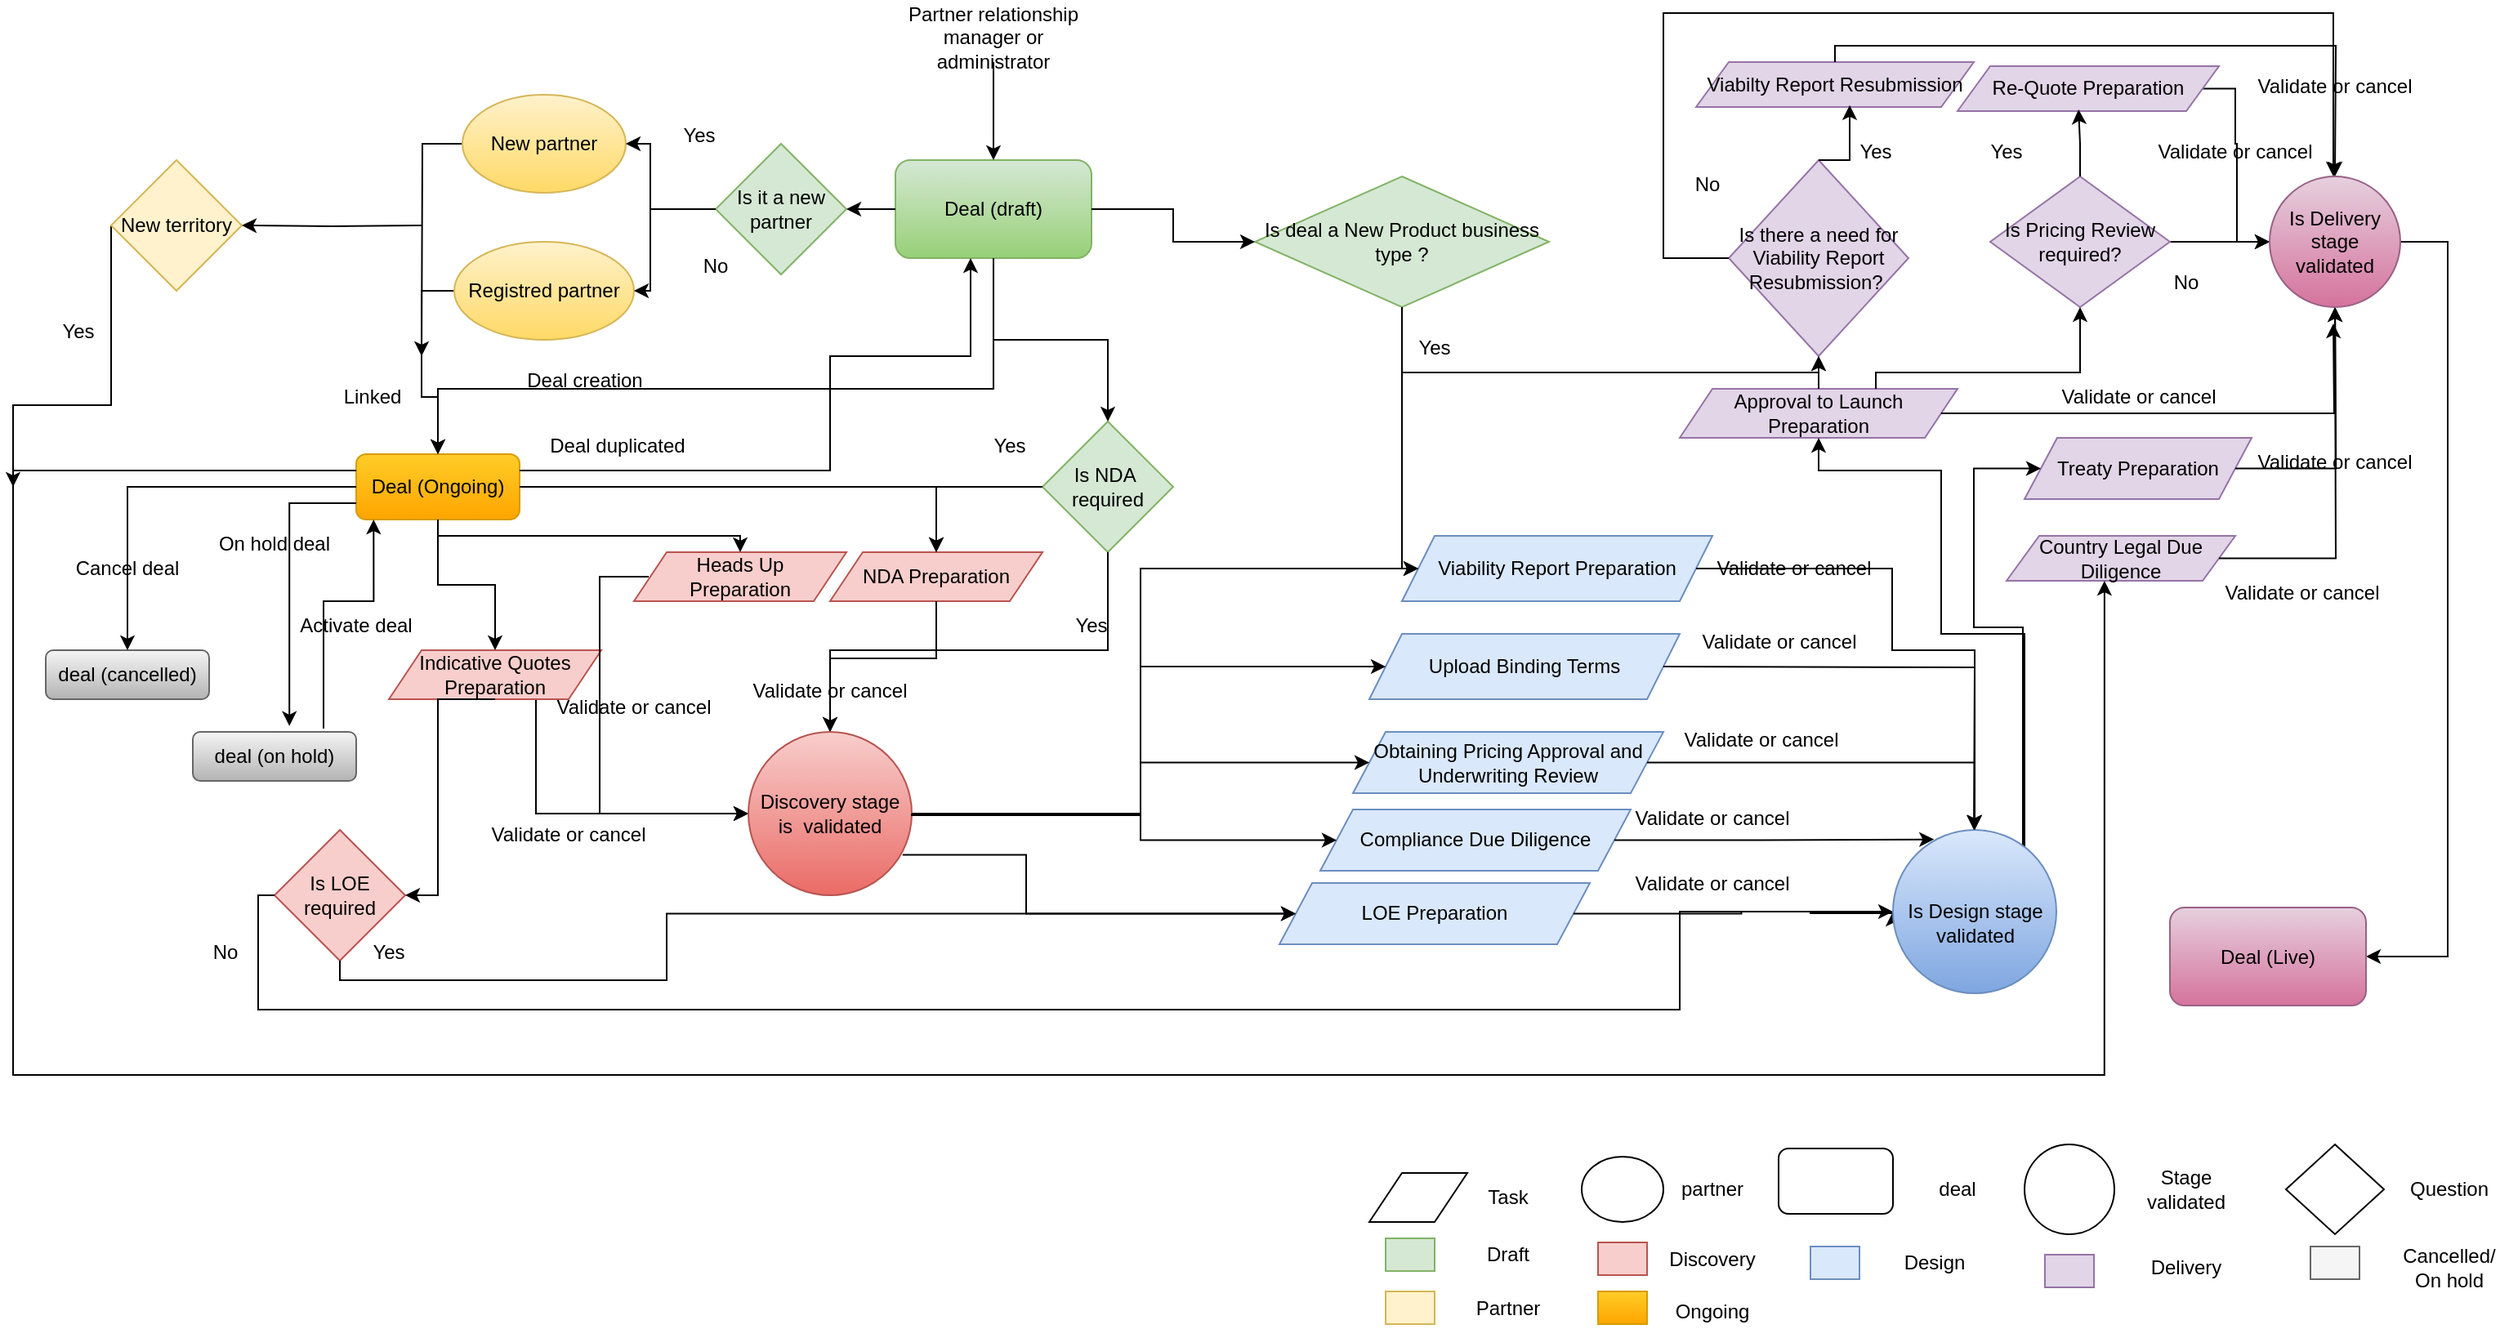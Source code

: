 <mxfile version="22.1.9" type="github">
  <diagram name="Page-1" id="URc2rrjrggszhrNOV58W">
    <mxGraphModel dx="2449" dy="933" grid="1" gridSize="10" guides="1" tooltips="1" connect="1" arrows="1" fold="1" page="1" pageScale="1" pageWidth="827" pageHeight="1169" math="0" shadow="0">
      <root>
        <mxCell id="0" />
        <mxCell id="1" parent="0" />
        <mxCell id="KG9fxZkrystS1GoVAI1u-1" value="Deal (draft)" style="rounded=1;whiteSpace=wrap;html=1;fillColor=#d5e8d4;gradientColor=#97d077;strokeColor=#82b366;" vertex="1" parent="1">
          <mxGeometry x="360" y="150" width="120" height="60" as="geometry" />
        </mxCell>
        <mxCell id="KG9fxZkrystS1GoVAI1u-2" value="Is NDA&amp;nbsp; required" style="rhombus;whiteSpace=wrap;html=1;fillColor=#d5e8d4;strokeColor=#82b366;" vertex="1" parent="1">
          <mxGeometry x="450" y="310" width="80" height="80" as="geometry" />
        </mxCell>
        <mxCell id="KG9fxZkrystS1GoVAI1u-3" value="Partner relationship manager or administrator" style="text;html=1;strokeColor=none;fillColor=none;align=center;verticalAlign=middle;whiteSpace=wrap;rounded=0;" vertex="1" parent="1">
          <mxGeometry x="355" y="60" width="130" height="30" as="geometry" />
        </mxCell>
        <mxCell id="KG9fxZkrystS1GoVAI1u-4" value="Deal (Ongoing)" style="rounded=1;whiteSpace=wrap;html=1;fillColor=#ffcd28;strokeColor=#d79b00;gradientColor=#ffa500;" vertex="1" parent="1">
          <mxGeometry x="30" y="330" width="100" height="40" as="geometry" />
        </mxCell>
        <mxCell id="KG9fxZkrystS1GoVAI1u-5" value="" style="endArrow=classic;html=1;rounded=0;edgeStyle=orthogonalEdgeStyle;exitX=0.5;exitY=1;exitDx=0;exitDy=0;entryX=0.5;entryY=0;entryDx=0;entryDy=0;" edge="1" parent="1" source="KG9fxZkrystS1GoVAI1u-1" target="KG9fxZkrystS1GoVAI1u-2">
          <mxGeometry width="50" height="50" relative="1" as="geometry">
            <mxPoint x="390" y="430" as="sourcePoint" />
            <mxPoint x="440" y="380" as="targetPoint" />
          </mxGeometry>
        </mxCell>
        <mxCell id="KG9fxZkrystS1GoVAI1u-6" value="" style="endArrow=classic;html=1;rounded=0;edgeStyle=orthogonalEdgeStyle;" edge="1" parent="1" target="KG9fxZkrystS1GoVAI1u-4">
          <mxGeometry width="50" height="50" relative="1" as="geometry">
            <mxPoint x="420" y="250" as="sourcePoint" />
            <mxPoint x="440" y="380" as="targetPoint" />
            <Array as="points">
              <mxPoint x="420" y="290" />
              <mxPoint x="80" y="290" />
            </Array>
          </mxGeometry>
        </mxCell>
        <mxCell id="KG9fxZkrystS1GoVAI1u-7" value="" style="endArrow=classic;html=1;rounded=0;edgeStyle=orthogonalEdgeStyle;exitX=0.5;exitY=1;exitDx=0;exitDy=0;entryX=0.5;entryY=0;entryDx=0;entryDy=0;" edge="1" parent="1" source="KG9fxZkrystS1GoVAI1u-3" target="KG9fxZkrystS1GoVAI1u-1">
          <mxGeometry width="50" height="50" relative="1" as="geometry">
            <mxPoint x="390" y="430" as="sourcePoint" />
            <mxPoint x="440" y="380" as="targetPoint" />
          </mxGeometry>
        </mxCell>
        <mxCell id="KG9fxZkrystS1GoVAI1u-9" value="Is LOE required" style="rhombus;whiteSpace=wrap;html=1;fillColor=#f8cecc;strokeColor=#b85450;" vertex="1" parent="1">
          <mxGeometry x="-20" y="560" width="80" height="80" as="geometry" />
        </mxCell>
        <mxCell id="KG9fxZkrystS1GoVAI1u-10" value="Is it a new partner" style="rhombus;whiteSpace=wrap;html=1;fillColor=#d5e8d4;strokeColor=#82b366;" vertex="1" parent="1">
          <mxGeometry x="250" y="140" width="80" height="80" as="geometry" />
        </mxCell>
        <mxCell id="KG9fxZkrystS1GoVAI1u-21" style="edgeStyle=orthogonalEdgeStyle;rounded=0;orthogonalLoop=1;jettySize=auto;html=1;exitX=0;exitY=0.5;exitDx=0;exitDy=0;" edge="1" parent="1" source="KG9fxZkrystS1GoVAI1u-12">
          <mxGeometry relative="1" as="geometry">
            <mxPoint x="70" y="270" as="targetPoint" />
          </mxGeometry>
        </mxCell>
        <mxCell id="KG9fxZkrystS1GoVAI1u-12" value="New partner" style="ellipse;whiteSpace=wrap;html=1;fillColor=#fff2cc;gradientColor=#ffd966;strokeColor=#d6b656;" vertex="1" parent="1">
          <mxGeometry x="95" y="110" width="100" height="60" as="geometry" />
        </mxCell>
        <mxCell id="KG9fxZkrystS1GoVAI1u-20" style="edgeStyle=orthogonalEdgeStyle;rounded=0;orthogonalLoop=1;jettySize=auto;html=1;exitX=0;exitY=0.5;exitDx=0;exitDy=0;entryX=0.5;entryY=0;entryDx=0;entryDy=0;" edge="1" parent="1" source="KG9fxZkrystS1GoVAI1u-13" target="KG9fxZkrystS1GoVAI1u-4">
          <mxGeometry relative="1" as="geometry">
            <mxPoint x="300" y="370" as="targetPoint" />
          </mxGeometry>
        </mxCell>
        <mxCell id="KG9fxZkrystS1GoVAI1u-13" value="Registred partner" style="ellipse;whiteSpace=wrap;html=1;fillColor=#fff2cc;gradientColor=#ffd966;strokeColor=#d6b656;" vertex="1" parent="1">
          <mxGeometry x="90" y="200" width="110" height="60" as="geometry" />
        </mxCell>
        <mxCell id="KG9fxZkrystS1GoVAI1u-15" value="" style="endArrow=classic;html=1;rounded=0;edgeStyle=orthogonalEdgeStyle;exitX=0;exitY=0.5;exitDx=0;exitDy=0;entryX=1;entryY=0.5;entryDx=0;entryDy=0;" edge="1" parent="1" source="KG9fxZkrystS1GoVAI1u-1" target="KG9fxZkrystS1GoVAI1u-10">
          <mxGeometry width="50" height="50" relative="1" as="geometry">
            <mxPoint x="390" y="310" as="sourcePoint" />
            <mxPoint x="440" y="260" as="targetPoint" />
          </mxGeometry>
        </mxCell>
        <mxCell id="KG9fxZkrystS1GoVAI1u-16" value="" style="endArrow=classic;html=1;rounded=0;edgeStyle=orthogonalEdgeStyle;exitX=0;exitY=0.5;exitDx=0;exitDy=0;entryX=1;entryY=0.5;entryDx=0;entryDy=0;" edge="1" parent="1" source="KG9fxZkrystS1GoVAI1u-10" target="KG9fxZkrystS1GoVAI1u-12">
          <mxGeometry width="50" height="50" relative="1" as="geometry">
            <mxPoint x="390" y="310" as="sourcePoint" />
            <mxPoint x="440" y="260" as="targetPoint" />
            <Array as="points">
              <mxPoint x="210" y="180" />
              <mxPoint x="210" y="140" />
            </Array>
          </mxGeometry>
        </mxCell>
        <mxCell id="KG9fxZkrystS1GoVAI1u-17" value="" style="endArrow=classic;html=1;rounded=0;edgeStyle=orthogonalEdgeStyle;entryX=1;entryY=0.5;entryDx=0;entryDy=0;" edge="1" parent="1" target="KG9fxZkrystS1GoVAI1u-13">
          <mxGeometry width="50" height="50" relative="1" as="geometry">
            <mxPoint x="210" y="180" as="sourcePoint" />
            <mxPoint x="440" y="260" as="targetPoint" />
            <Array as="points">
              <mxPoint x="210" y="230" />
            </Array>
          </mxGeometry>
        </mxCell>
        <mxCell id="KG9fxZkrystS1GoVAI1u-18" value="Yes" style="text;html=1;strokeColor=none;fillColor=none;align=center;verticalAlign=middle;whiteSpace=wrap;rounded=0;" vertex="1" parent="1">
          <mxGeometry x="210" y="120" width="60" height="30" as="geometry" />
        </mxCell>
        <mxCell id="KG9fxZkrystS1GoVAI1u-19" value="No" style="text;html=1;strokeColor=none;fillColor=none;align=center;verticalAlign=middle;whiteSpace=wrap;rounded=0;" vertex="1" parent="1">
          <mxGeometry x="220" y="200" width="60" height="30" as="geometry" />
        </mxCell>
        <mxCell id="KG9fxZkrystS1GoVAI1u-22" value="Linked" style="text;html=1;strokeColor=none;fillColor=none;align=center;verticalAlign=middle;whiteSpace=wrap;rounded=0;" vertex="1" parent="1">
          <mxGeometry x="10" y="280" width="60" height="30" as="geometry" />
        </mxCell>
        <mxCell id="KG9fxZkrystS1GoVAI1u-23" value="NDA Preparation" style="shape=parallelogram;perimeter=parallelogramPerimeter;whiteSpace=wrap;html=1;fixedSize=1;fillColor=#f8cecc;strokeColor=#b85450;" vertex="1" parent="1">
          <mxGeometry x="320" y="390" width="130" height="30" as="geometry" />
        </mxCell>
        <mxCell id="KG9fxZkrystS1GoVAI1u-24" value="" style="endArrow=classic;html=1;rounded=0;edgeStyle=orthogonalEdgeStyle;entryX=0.5;entryY=0;entryDx=0;entryDy=0;exitX=0;exitY=0.5;exitDx=0;exitDy=0;" edge="1" parent="1" source="KG9fxZkrystS1GoVAI1u-2" target="KG9fxZkrystS1GoVAI1u-23">
          <mxGeometry width="50" height="50" relative="1" as="geometry">
            <mxPoint x="390" y="310" as="sourcePoint" />
            <mxPoint x="440" y="260" as="targetPoint" />
          </mxGeometry>
        </mxCell>
        <mxCell id="KG9fxZkrystS1GoVAI1u-26" value="Yes" style="text;html=1;strokeColor=none;fillColor=none;align=center;verticalAlign=middle;whiteSpace=wrap;rounded=0;" vertex="1" parent="1">
          <mxGeometry x="400" y="310" width="60" height="30" as="geometry" />
        </mxCell>
        <mxCell id="KG9fxZkrystS1GoVAI1u-27" value="Deal creation" style="text;html=1;strokeColor=none;fillColor=none;align=center;verticalAlign=middle;whiteSpace=wrap;rounded=0;" vertex="1" parent="1">
          <mxGeometry x="120" y="270" width="100" height="30" as="geometry" />
        </mxCell>
        <mxCell id="KG9fxZkrystS1GoVAI1u-32" style="edgeStyle=orthogonalEdgeStyle;rounded=0;orthogonalLoop=1;jettySize=auto;html=1;exitX=0.5;exitY=1;exitDx=0;exitDy=0;entryX=0;entryY=0.5;entryDx=0;entryDy=0;" edge="1" parent="1" source="KG9fxZkrystS1GoVAI1u-28" target="KG9fxZkrystS1GoVAI1u-123">
          <mxGeometry relative="1" as="geometry">
            <mxPoint x="250.0" y="545" as="targetPoint" />
            <Array as="points">
              <mxPoint x="140" y="480" />
              <mxPoint x="140" y="550" />
            </Array>
          </mxGeometry>
        </mxCell>
        <mxCell id="KG9fxZkrystS1GoVAI1u-28" value="Indicative Quotes Preparation" style="shape=parallelogram;perimeter=parallelogramPerimeter;whiteSpace=wrap;html=1;fixedSize=1;fillColor=#f8cecc;strokeColor=#b85450;" vertex="1" parent="1">
          <mxGeometry x="50" y="450" width="130" height="30" as="geometry" />
        </mxCell>
        <mxCell id="KG9fxZkrystS1GoVAI1u-29" value="Heads Up &lt;br&gt;Preparation" style="shape=parallelogram;perimeter=parallelogramPerimeter;whiteSpace=wrap;html=1;fixedSize=1;fillColor=#f8cecc;strokeColor=#b85450;" vertex="1" parent="1">
          <mxGeometry x="200" y="390" width="130" height="30" as="geometry" />
        </mxCell>
        <mxCell id="KG9fxZkrystS1GoVAI1u-35" value="" style="endArrow=classic;html=1;rounded=0;edgeStyle=orthogonalEdgeStyle;exitX=0.5;exitY=1;exitDx=0;exitDy=0;entryX=0.5;entryY=0;entryDx=0;entryDy=0;" edge="1" parent="1" source="KG9fxZkrystS1GoVAI1u-4" target="KG9fxZkrystS1GoVAI1u-28">
          <mxGeometry width="50" height="50" relative="1" as="geometry">
            <mxPoint x="390" y="330" as="sourcePoint" />
            <mxPoint x="440" y="280" as="targetPoint" />
          </mxGeometry>
        </mxCell>
        <mxCell id="KG9fxZkrystS1GoVAI1u-36" value="" style="endArrow=classic;html=1;rounded=0;edgeStyle=orthogonalEdgeStyle;exitX=1;exitY=0.5;exitDx=0;exitDy=0;entryX=0.5;entryY=0;entryDx=0;entryDy=0;" edge="1" parent="1" source="KG9fxZkrystS1GoVAI1u-4" target="KG9fxZkrystS1GoVAI1u-23">
          <mxGeometry width="50" height="50" relative="1" as="geometry">
            <mxPoint x="350" y="330" as="sourcePoint" />
            <mxPoint x="440" y="280" as="targetPoint" />
          </mxGeometry>
        </mxCell>
        <mxCell id="KG9fxZkrystS1GoVAI1u-37" value="" style="endArrow=classic;html=1;rounded=0;edgeStyle=orthogonalEdgeStyle;exitX=0.5;exitY=1;exitDx=0;exitDy=0;entryX=0.5;entryY=0;entryDx=0;entryDy=0;" edge="1" parent="1" source="KG9fxZkrystS1GoVAI1u-4" target="KG9fxZkrystS1GoVAI1u-29">
          <mxGeometry width="50" height="50" relative="1" as="geometry">
            <mxPoint x="390" y="330" as="sourcePoint" />
            <mxPoint x="440" y="280" as="targetPoint" />
          </mxGeometry>
        </mxCell>
        <mxCell id="KG9fxZkrystS1GoVAI1u-38" value="" style="endArrow=classic;html=1;rounded=0;edgeStyle=orthogonalEdgeStyle;exitX=0.5;exitY=1;exitDx=0;exitDy=0;entryX=1;entryY=0.5;entryDx=0;entryDy=0;" edge="1" parent="1" source="KG9fxZkrystS1GoVAI1u-28" target="KG9fxZkrystS1GoVAI1u-9">
          <mxGeometry width="50" height="50" relative="1" as="geometry">
            <mxPoint x="390" y="450" as="sourcePoint" />
            <mxPoint x="440" y="400" as="targetPoint" />
            <Array as="points">
              <mxPoint x="80" y="480" />
              <mxPoint x="80" y="600" />
            </Array>
          </mxGeometry>
        </mxCell>
        <mxCell id="KG9fxZkrystS1GoVAI1u-39" value="" style="endArrow=classic;html=1;rounded=0;edgeStyle=orthogonalEdgeStyle;exitX=0;exitY=0.5;exitDx=0;exitDy=0;entryX=0;entryY=0.5;entryDx=0;entryDy=0;" edge="1" parent="1" target="KG9fxZkrystS1GoVAI1u-123">
          <mxGeometry width="50" height="50" relative="1" as="geometry">
            <mxPoint x="209" y="405" as="sourcePoint" />
            <mxPoint x="249" y="537.5" as="targetPoint" />
            <Array as="points">
              <mxPoint x="179" y="405" />
              <mxPoint x="179" y="550" />
            </Array>
          </mxGeometry>
        </mxCell>
        <mxCell id="KG9fxZkrystS1GoVAI1u-40" value="" style="endArrow=classic;html=1;rounded=0;edgeStyle=orthogonalEdgeStyle;exitX=0.5;exitY=1;exitDx=0;exitDy=0;entryX=0.5;entryY=0;entryDx=0;entryDy=0;" edge="1" parent="1" source="KG9fxZkrystS1GoVAI1u-23" target="KG9fxZkrystS1GoVAI1u-123">
          <mxGeometry width="50" height="50" relative="1" as="geometry">
            <mxPoint x="390" y="450" as="sourcePoint" />
            <mxPoint x="280" y="550" as="targetPoint" />
            <Array as="points">
              <mxPoint x="385" y="455" />
              <mxPoint x="320" y="455" />
            </Array>
          </mxGeometry>
        </mxCell>
        <mxCell id="KG9fxZkrystS1GoVAI1u-41" value="Validate or cancel" style="text;html=1;strokeColor=none;fillColor=none;align=center;verticalAlign=middle;whiteSpace=wrap;rounded=0;" vertex="1" parent="1">
          <mxGeometry x="270" y="460" width="100" height="30" as="geometry" />
        </mxCell>
        <mxCell id="KG9fxZkrystS1GoVAI1u-42" value="Validate or cancel" style="text;html=1;strokeColor=none;fillColor=none;align=center;verticalAlign=middle;whiteSpace=wrap;rounded=0;" vertex="1" parent="1">
          <mxGeometry x="150" y="470" width="100" height="30" as="geometry" />
        </mxCell>
        <mxCell id="KG9fxZkrystS1GoVAI1u-43" value="Validate or cancel" style="text;html=1;strokeColor=none;fillColor=none;align=center;verticalAlign=middle;whiteSpace=wrap;rounded=0;" vertex="1" parent="1">
          <mxGeometry x="110" y="547.5" width="100" height="30" as="geometry" />
        </mxCell>
        <mxCell id="KG9fxZkrystS1GoVAI1u-45" value="Obtaining Pricing Approval and Underwriting Review" style="shape=parallelogram;perimeter=parallelogramPerimeter;whiteSpace=wrap;html=1;fixedSize=1;fillColor=#dae8fc;strokeColor=#6c8ebf;" vertex="1" parent="1">
          <mxGeometry x="640" y="500" width="190" height="37.5" as="geometry" />
        </mxCell>
        <mxCell id="KG9fxZkrystS1GoVAI1u-46" value="Compliance Due Diligence" style="shape=parallelogram;perimeter=parallelogramPerimeter;whiteSpace=wrap;html=1;fixedSize=1;fillColor=#dae8fc;strokeColor=#6c8ebf;" vertex="1" parent="1">
          <mxGeometry x="620" y="547.5" width="190" height="37.5" as="geometry" />
        </mxCell>
        <mxCell id="KG9fxZkrystS1GoVAI1u-47" value="LOE Preparation" style="shape=parallelogram;perimeter=parallelogramPerimeter;whiteSpace=wrap;html=1;fixedSize=1;fillColor=#dae8fc;strokeColor=#6c8ebf;" vertex="1" parent="1">
          <mxGeometry x="595" y="592.5" width="190" height="37.5" as="geometry" />
        </mxCell>
        <mxCell id="KG9fxZkrystS1GoVAI1u-48" value="Viability Report Preparation" style="shape=parallelogram;perimeter=parallelogramPerimeter;whiteSpace=wrap;html=1;fixedSize=1;fillColor=#dae8fc;strokeColor=#6c8ebf;" vertex="1" parent="1">
          <mxGeometry x="670" y="380" width="190" height="40" as="geometry" />
        </mxCell>
        <mxCell id="KG9fxZkrystS1GoVAI1u-49" value="" style="endArrow=classic;html=1;rounded=0;edgeStyle=orthogonalEdgeStyle;exitX=0.5;exitY=1;exitDx=0;exitDy=0;entryX=0;entryY=0.5;entryDx=0;entryDy=0;" edge="1" parent="1" source="KG9fxZkrystS1GoVAI1u-9" target="KG9fxZkrystS1GoVAI1u-47">
          <mxGeometry width="50" height="50" relative="1" as="geometry">
            <mxPoint x="49.65" y="602.5" as="sourcePoint" />
            <mxPoint x="582.298" y="622.504" as="targetPoint" />
            <Array as="points">
              <mxPoint x="20" y="652" />
              <mxPoint x="220" y="652" />
              <mxPoint x="220" y="611" />
            </Array>
          </mxGeometry>
        </mxCell>
        <mxCell id="KG9fxZkrystS1GoVAI1u-52" value="" style="endArrow=classic;html=1;rounded=0;edgeStyle=orthogonalEdgeStyle;entryX=0;entryY=0.5;entryDx=0;entryDy=0;exitX=1;exitY=0.5;exitDx=0;exitDy=0;" edge="1" parent="1" source="KG9fxZkrystS1GoVAI1u-123" target="KG9fxZkrystS1GoVAI1u-48">
          <mxGeometry width="50" height="50" relative="1" as="geometry">
            <mxPoint x="390" y="540" as="sourcePoint" />
            <mxPoint x="570" y="421.25" as="targetPoint" />
            <Array as="points">
              <mxPoint x="510" y="550" />
              <mxPoint x="510" y="400" />
            </Array>
          </mxGeometry>
        </mxCell>
        <mxCell id="KG9fxZkrystS1GoVAI1u-53" value="Upload Binding Terms" style="shape=parallelogram;perimeter=parallelogramPerimeter;whiteSpace=wrap;html=1;fixedSize=1;fillColor=#dae8fc;strokeColor=#6c8ebf;" vertex="1" parent="1">
          <mxGeometry x="650" y="440" width="190" height="40" as="geometry" />
        </mxCell>
        <mxCell id="KG9fxZkrystS1GoVAI1u-57" value="Is deal a New Product business type ?" style="rhombus;whiteSpace=wrap;html=1;fillColor=#d5e8d4;strokeColor=#82b366;" vertex="1" parent="1">
          <mxGeometry x="580" y="160" width="180" height="80" as="geometry" />
        </mxCell>
        <mxCell id="KG9fxZkrystS1GoVAI1u-58" value="" style="endArrow=classic;html=1;rounded=0;edgeStyle=orthogonalEdgeStyle;exitX=1;exitY=0.5;exitDx=0;exitDy=0;entryX=0;entryY=0.5;entryDx=0;entryDy=0;" edge="1" parent="1" source="KG9fxZkrystS1GoVAI1u-1" target="KG9fxZkrystS1GoVAI1u-57">
          <mxGeometry width="50" height="50" relative="1" as="geometry">
            <mxPoint x="390" y="470" as="sourcePoint" />
            <mxPoint x="440" y="420" as="targetPoint" />
          </mxGeometry>
        </mxCell>
        <mxCell id="KG9fxZkrystS1GoVAI1u-59" value="" style="endArrow=classic;html=1;rounded=0;edgeStyle=orthogonalEdgeStyle;exitX=0.5;exitY=1;exitDx=0;exitDy=0;entryX=0;entryY=0.5;entryDx=0;entryDy=0;" edge="1" parent="1" source="KG9fxZkrystS1GoVAI1u-57" target="KG9fxZkrystS1GoVAI1u-48">
          <mxGeometry width="50" height="50" relative="1" as="geometry">
            <mxPoint x="650" y="230" as="sourcePoint" />
            <mxPoint x="730" y="315" as="targetPoint" />
            <Array as="points">
              <mxPoint x="670" y="400" />
            </Array>
          </mxGeometry>
        </mxCell>
        <mxCell id="KG9fxZkrystS1GoVAI1u-60" value="Yes" style="text;html=1;strokeColor=none;fillColor=none;align=center;verticalAlign=middle;whiteSpace=wrap;rounded=0;" vertex="1" parent="1">
          <mxGeometry x="650" y="250" width="80" height="30" as="geometry" />
        </mxCell>
        <mxCell id="KG9fxZkrystS1GoVAI1u-61" value="Viabilty Report Resubmission" style="shape=parallelogram;perimeter=parallelogramPerimeter;whiteSpace=wrap;html=1;fixedSize=1;fillColor=#e1d5e7;strokeColor=#9673a6;" vertex="1" parent="1">
          <mxGeometry x="850" y="90" width="170" height="27.5" as="geometry" />
        </mxCell>
        <mxCell id="KG9fxZkrystS1GoVAI1u-62" value="Approval to Launch Preparation" style="shape=parallelogram;perimeter=parallelogramPerimeter;whiteSpace=wrap;html=1;fixedSize=1;fillColor=#e1d5e7;strokeColor=#9673a6;" vertex="1" parent="1">
          <mxGeometry x="840" y="290" width="170" height="30" as="geometry" />
        </mxCell>
        <mxCell id="KG9fxZkrystS1GoVAI1u-63" value="Treaty Preparation" style="shape=parallelogram;perimeter=parallelogramPerimeter;whiteSpace=wrap;html=1;fixedSize=1;fillColor=#e1d5e7;strokeColor=#9673a6;" vertex="1" parent="1">
          <mxGeometry x="1051" y="320" width="139" height="37.5" as="geometry" />
        </mxCell>
        <mxCell id="KG9fxZkrystS1GoVAI1u-110" style="edgeStyle=orthogonalEdgeStyle;rounded=0;orthogonalLoop=1;jettySize=auto;html=1;entryX=0;entryY=0.5;entryDx=0;entryDy=0;" edge="1" parent="1" source="KG9fxZkrystS1GoVAI1u-64">
          <mxGeometry relative="1" as="geometry">
            <mxPoint x="1201" y="200" as="targetPoint" />
            <Array as="points">
              <mxPoint x="1180" y="106" />
              <mxPoint x="1180" y="140" />
              <mxPoint x="1181" y="200" />
            </Array>
          </mxGeometry>
        </mxCell>
        <mxCell id="KG9fxZkrystS1GoVAI1u-64" value="Re-Quote Preparation" style="shape=parallelogram;perimeter=parallelogramPerimeter;whiteSpace=wrap;html=1;fixedSize=1;fillColor=#e1d5e7;strokeColor=#9673a6;" vertex="1" parent="1">
          <mxGeometry x="1010" y="92.5" width="160" height="27.5" as="geometry" />
        </mxCell>
        <mxCell id="KG9fxZkrystS1GoVAI1u-65" value="Country Legal Due Diligence" style="shape=parallelogram;perimeter=parallelogramPerimeter;whiteSpace=wrap;html=1;fixedSize=1;fillColor=#e1d5e7;strokeColor=#9673a6;" vertex="1" parent="1">
          <mxGeometry x="1040" y="380" width="140" height="27.5" as="geometry" />
        </mxCell>
        <mxCell id="KG9fxZkrystS1GoVAI1u-68" value="" style="endArrow=classic;html=1;rounded=0;edgeStyle=orthogonalEdgeStyle;exitX=0.5;exitY=1;exitDx=0;exitDy=0;entryX=0.5;entryY=0;entryDx=0;entryDy=0;" edge="1" parent="1" source="KG9fxZkrystS1GoVAI1u-2" target="KG9fxZkrystS1GoVAI1u-123">
          <mxGeometry width="50" height="50" relative="1" as="geometry">
            <mxPoint x="390" y="390" as="sourcePoint" />
            <mxPoint x="390" y="460" as="targetPoint" />
            <Array as="points">
              <mxPoint x="490" y="450" />
              <mxPoint x="320" y="450" />
            </Array>
          </mxGeometry>
        </mxCell>
        <mxCell id="KG9fxZkrystS1GoVAI1u-70" value="No" style="text;html=1;strokeColor=none;fillColor=none;align=center;verticalAlign=middle;whiteSpace=wrap;rounded=0;" vertex="1" parent="1">
          <mxGeometry x="-80" y="620" width="60" height="30" as="geometry" />
        </mxCell>
        <mxCell id="KG9fxZkrystS1GoVAI1u-71" value="Yes" style="text;html=1;strokeColor=none;fillColor=none;align=center;verticalAlign=middle;whiteSpace=wrap;rounded=0;" vertex="1" parent="1">
          <mxGeometry x="20" y="620" width="60" height="30" as="geometry" />
        </mxCell>
        <mxCell id="KG9fxZkrystS1GoVAI1u-72" value="" style="endArrow=classic;html=1;rounded=0;edgeStyle=orthogonalEdgeStyle;exitX=1;exitY=0.5;exitDx=0;exitDy=0;" edge="1" parent="1" source="KG9fxZkrystS1GoVAI1u-63">
          <mxGeometry width="50" height="50" relative="1" as="geometry">
            <mxPoint x="1170" y="349.74" as="sourcePoint" />
            <mxPoint x="1241.059" y="239.941" as="targetPoint" />
          </mxGeometry>
        </mxCell>
        <mxCell id="KG9fxZkrystS1GoVAI1u-75" value="" style="endArrow=classic;html=1;rounded=0;edgeStyle=orthogonalEdgeStyle;exitX=1;exitY=0.5;exitDx=0;exitDy=0;entryX=0.5;entryY=1;entryDx=0;entryDy=0;" edge="1" parent="1" source="KG9fxZkrystS1GoVAI1u-65">
          <mxGeometry width="50" height="50" relative="1" as="geometry">
            <mxPoint x="1230" y="430" as="sourcePoint" />
            <mxPoint x="1241" y="240" as="targetPoint" />
          </mxGeometry>
        </mxCell>
        <mxCell id="KG9fxZkrystS1GoVAI1u-76" value="" style="endArrow=classic;html=1;rounded=0;edgeStyle=orthogonalEdgeStyle;exitX=1;exitY=0.5;exitDx=0;exitDy=0;entryX=0;entryY=0.5;entryDx=0;entryDy=0;" edge="1" parent="1" source="KG9fxZkrystS1GoVAI1u-47" target="KG9fxZkrystS1GoVAI1u-130">
          <mxGeometry width="50" height="50" relative="1" as="geometry">
            <mxPoint x="790" y="650" as="sourcePoint" />
            <mxPoint x="900.0" y="585" as="targetPoint" />
          </mxGeometry>
        </mxCell>
        <mxCell id="KG9fxZkrystS1GoVAI1u-78" value="" style="endArrow=classic;html=1;rounded=0;edgeStyle=orthogonalEdgeStyle;exitX=1;exitY=0.5;exitDx=0;exitDy=0;entryX=0.251;entryY=0.058;entryDx=0;entryDy=0;entryPerimeter=0;" edge="1" parent="1" source="KG9fxZkrystS1GoVAI1u-46" target="KG9fxZkrystS1GoVAI1u-130">
          <mxGeometry width="50" height="50" relative="1" as="geometry">
            <mxPoint x="820" y="680" as="sourcePoint" />
            <mxPoint x="970" y="566" as="targetPoint" />
            <Array as="points" />
          </mxGeometry>
        </mxCell>
        <mxCell id="KG9fxZkrystS1GoVAI1u-79" value="Validate or cancel" style="text;html=1;strokeColor=none;fillColor=none;align=center;verticalAlign=middle;whiteSpace=wrap;rounded=0;" vertex="1" parent="1">
          <mxGeometry x="851" y="430" width="100" height="30" as="geometry" />
        </mxCell>
        <mxCell id="KG9fxZkrystS1GoVAI1u-80" value="Validate or cancel" style="text;html=1;strokeColor=none;fillColor=none;align=center;verticalAlign=middle;whiteSpace=wrap;rounded=0;" vertex="1" parent="1">
          <mxGeometry x="860" y="385" width="100" height="30" as="geometry" />
        </mxCell>
        <mxCell id="KG9fxZkrystS1GoVAI1u-81" value="Validate or cancel" style="text;html=1;strokeColor=none;fillColor=none;align=center;verticalAlign=middle;whiteSpace=wrap;rounded=0;" vertex="1" parent="1">
          <mxGeometry x="840" y="490" width="100" height="30" as="geometry" />
        </mxCell>
        <mxCell id="KG9fxZkrystS1GoVAI1u-82" value="Validate or cancel" style="text;html=1;strokeColor=none;fillColor=none;align=center;verticalAlign=middle;whiteSpace=wrap;rounded=0;" vertex="1" parent="1">
          <mxGeometry x="810" y="537.5" width="100" height="30" as="geometry" />
        </mxCell>
        <mxCell id="KG9fxZkrystS1GoVAI1u-83" value="Validate or cancel" style="text;html=1;strokeColor=none;fillColor=none;align=center;verticalAlign=middle;whiteSpace=wrap;rounded=0;" vertex="1" parent="1">
          <mxGeometry x="810" y="577.5" width="100" height="30" as="geometry" />
        </mxCell>
        <mxCell id="KG9fxZkrystS1GoVAI1u-84" value="" style="endArrow=classic;html=1;rounded=0;edgeStyle=orthogonalEdgeStyle;exitX=0;exitY=0.5;exitDx=0;exitDy=0;entryX=0;entryY=0.5;entryDx=0;entryDy=0;" edge="1" parent="1" source="KG9fxZkrystS1GoVAI1u-9" target="KG9fxZkrystS1GoVAI1u-130">
          <mxGeometry width="50" height="50" relative="1" as="geometry">
            <mxPoint x="500" y="640" as="sourcePoint" />
            <mxPoint x="900.0" y="585" as="targetPoint" />
            <Array as="points">
              <mxPoint x="-30" y="600" />
              <mxPoint x="-30" y="670" />
              <mxPoint x="840" y="670" />
              <mxPoint x="840" y="610" />
              <mxPoint x="920" y="610" />
              <mxPoint x="920" y="611" />
            </Array>
          </mxGeometry>
        </mxCell>
        <mxCell id="KG9fxZkrystS1GoVAI1u-88" style="edgeStyle=orthogonalEdgeStyle;rounded=0;orthogonalLoop=1;jettySize=auto;html=1;exitX=0;exitY=0.5;exitDx=0;exitDy=0;" edge="1" parent="1" source="KG9fxZkrystS1GoVAI1u-85">
          <mxGeometry relative="1" as="geometry">
            <mxPoint x="-180" y="350" as="targetPoint" />
            <Array as="points">
              <mxPoint x="-120" y="300" />
              <mxPoint x="-180" y="300" />
              <mxPoint x="-180" y="350" />
            </Array>
          </mxGeometry>
        </mxCell>
        <mxCell id="KG9fxZkrystS1GoVAI1u-85" value="New territory" style="rhombus;whiteSpace=wrap;html=1;fillColor=#fff2cc;strokeColor=#d6b656;" vertex="1" parent="1">
          <mxGeometry x="-120" y="150" width="80" height="80" as="geometry" />
        </mxCell>
        <mxCell id="KG9fxZkrystS1GoVAI1u-86" value="" style="endArrow=classic;html=1;rounded=0;edgeStyle=orthogonalEdgeStyle;entryX=1;entryY=0.5;entryDx=0;entryDy=0;" edge="1" parent="1" target="KG9fxZkrystS1GoVAI1u-85">
          <mxGeometry width="50" height="50" relative="1" as="geometry">
            <mxPoint x="70" y="190" as="sourcePoint" />
            <mxPoint x="550" y="340" as="targetPoint" />
          </mxGeometry>
        </mxCell>
        <mxCell id="KG9fxZkrystS1GoVAI1u-87" value="" style="endArrow=classic;html=1;rounded=0;edgeStyle=orthogonalEdgeStyle;exitX=0;exitY=0.25;exitDx=0;exitDy=0;entryX=0.5;entryY=1;entryDx=0;entryDy=0;" edge="1" parent="1" source="KG9fxZkrystS1GoVAI1u-4">
          <mxGeometry width="50" height="50" relative="1" as="geometry">
            <mxPoint x="19.94" y="350" as="sourcePoint" />
            <mxPoint x="1099.94" y="407.5" as="targetPoint" />
            <Array as="points">
              <mxPoint x="-180" y="340" />
              <mxPoint x="-180" y="710" />
              <mxPoint x="1100" y="710" />
            </Array>
          </mxGeometry>
        </mxCell>
        <mxCell id="KG9fxZkrystS1GoVAI1u-90" value="" style="endArrow=classic;html=1;rounded=0;edgeStyle=orthogonalEdgeStyle;exitX=1;exitY=0.5;exitDx=0;exitDy=0;entryX=0;entryY=0.5;entryDx=0;entryDy=0;" edge="1" parent="1" target="KG9fxZkrystS1GoVAI1u-63">
          <mxGeometry width="50" height="50" relative="1" as="geometry">
            <mxPoint x="1040.0" y="585" as="sourcePoint" />
            <mxPoint x="590" y="370" as="targetPoint" />
            <Array as="points">
              <mxPoint x="1050" y="585" />
              <mxPoint x="1050" y="436" />
              <mxPoint x="1020" y="436" />
            </Array>
          </mxGeometry>
        </mxCell>
        <mxCell id="KG9fxZkrystS1GoVAI1u-91" value="" style="endArrow=classic;html=1;rounded=0;edgeStyle=orthogonalEdgeStyle;exitX=1;exitY=0.5;exitDx=0;exitDy=0;entryX=0.5;entryY=1;entryDx=0;entryDy=0;" edge="1" parent="1" target="KG9fxZkrystS1GoVAI1u-62">
          <mxGeometry width="50" height="50" relative="1" as="geometry">
            <mxPoint x="1041" y="585" as="sourcePoint" />
            <mxPoint x="1001" y="305" as="targetPoint" />
            <Array as="points">
              <mxPoint x="1051" y="585" />
              <mxPoint x="1051" y="440" />
              <mxPoint x="1000" y="440" />
              <mxPoint x="1000" y="340" />
              <mxPoint x="925" y="340" />
            </Array>
          </mxGeometry>
        </mxCell>
        <mxCell id="KG9fxZkrystS1GoVAI1u-108" value="" style="edgeStyle=orthogonalEdgeStyle;rounded=0;orthogonalLoop=1;jettySize=auto;html=1;entryX=0;entryY=0.5;entryDx=0;entryDy=0;entryPerimeter=0;" edge="1" parent="1" source="KG9fxZkrystS1GoVAI1u-92">
          <mxGeometry relative="1" as="geometry">
            <mxPoint x="1201" y="200" as="targetPoint" />
          </mxGeometry>
        </mxCell>
        <mxCell id="KG9fxZkrystS1GoVAI1u-92" value="Is Pricing Review required?" style="rhombus;whiteSpace=wrap;html=1;fillColor=#e1d5e7;strokeColor=#9673a6;" vertex="1" parent="1">
          <mxGeometry x="1030" y="160" width="110" height="80" as="geometry" />
        </mxCell>
        <mxCell id="KG9fxZkrystS1GoVAI1u-93" value="Is there a need for Viability Report Resubmission?&amp;nbsp;" style="rhombus;whiteSpace=wrap;html=1;fillColor=#e1d5e7;strokeColor=#9673a6;" vertex="1" parent="1">
          <mxGeometry x="870" y="150" width="110" height="120" as="geometry" />
        </mxCell>
        <mxCell id="KG9fxZkrystS1GoVAI1u-94" value="" style="endArrow=classic;html=1;rounded=0;edgeStyle=orthogonalEdgeStyle;entryX=0.5;entryY=1;entryDx=0;entryDy=0;" edge="1" parent="1" target="KG9fxZkrystS1GoVAI1u-93">
          <mxGeometry width="50" height="50" relative="1" as="geometry">
            <mxPoint x="670" y="240" as="sourcePoint" />
            <mxPoint x="580" y="400" as="targetPoint" />
            <Array as="points">
              <mxPoint x="670" y="280" />
              <mxPoint x="925" y="280" />
            </Array>
          </mxGeometry>
        </mxCell>
        <mxCell id="KG9fxZkrystS1GoVAI1u-95" value="" style="endArrow=classic;html=1;rounded=0;edgeStyle=orthogonalEdgeStyle;exitX=0.5;exitY=0;exitDx=0;exitDy=0;" edge="1" parent="1" source="KG9fxZkrystS1GoVAI1u-62" target="KG9fxZkrystS1GoVAI1u-93">
          <mxGeometry width="50" height="50" relative="1" as="geometry">
            <mxPoint x="850" y="305" as="sourcePoint" />
            <mxPoint x="580" y="400" as="targetPoint" />
          </mxGeometry>
        </mxCell>
        <mxCell id="KG9fxZkrystS1GoVAI1u-97" value="No" style="text;html=1;strokeColor=none;fillColor=none;align=center;verticalAlign=middle;whiteSpace=wrap;rounded=0;" vertex="1" parent="1">
          <mxGeometry x="1120" y="210" width="60" height="30" as="geometry" />
        </mxCell>
        <mxCell id="KG9fxZkrystS1GoVAI1u-99" value="" style="endArrow=classic;html=1;rounded=0;edgeStyle=orthogonalEdgeStyle;entryX=0.5;entryY=1;entryDx=0;entryDy=0;" edge="1" parent="1" target="KG9fxZkrystS1GoVAI1u-92">
          <mxGeometry width="50" height="50" relative="1" as="geometry">
            <mxPoint x="960" y="290" as="sourcePoint" />
            <mxPoint x="580" y="400" as="targetPoint" />
            <Array as="points">
              <mxPoint x="960" y="290" />
              <mxPoint x="960" y="280" />
              <mxPoint x="1085" y="280" />
            </Array>
          </mxGeometry>
        </mxCell>
        <mxCell id="KG9fxZkrystS1GoVAI1u-100" style="edgeStyle=orthogonalEdgeStyle;rounded=0;orthogonalLoop=1;jettySize=auto;html=1;exitX=0.5;exitY=0;exitDx=0;exitDy=0;entryX=0.553;entryY=0.96;entryDx=0;entryDy=0;entryPerimeter=0;" edge="1" parent="1" source="KG9fxZkrystS1GoVAI1u-93" target="KG9fxZkrystS1GoVAI1u-61">
          <mxGeometry relative="1" as="geometry" />
        </mxCell>
        <mxCell id="KG9fxZkrystS1GoVAI1u-101" style="edgeStyle=orthogonalEdgeStyle;rounded=0;orthogonalLoop=1;jettySize=auto;html=1;entryX=0.463;entryY=0.964;entryDx=0;entryDy=0;entryPerimeter=0;" edge="1" parent="1" source="KG9fxZkrystS1GoVAI1u-92" target="KG9fxZkrystS1GoVAI1u-64">
          <mxGeometry relative="1" as="geometry" />
        </mxCell>
        <mxCell id="KG9fxZkrystS1GoVAI1u-102" value="Yes" style="text;html=1;strokeColor=none;fillColor=none;align=center;verticalAlign=middle;whiteSpace=wrap;rounded=0;" vertex="1" parent="1">
          <mxGeometry x="920" y="130" width="80" height="30" as="geometry" />
        </mxCell>
        <mxCell id="KG9fxZkrystS1GoVAI1u-103" value="No" style="text;html=1;strokeColor=none;fillColor=none;align=center;verticalAlign=middle;whiteSpace=wrap;rounded=0;" vertex="1" parent="1">
          <mxGeometry x="827" y="150" width="60" height="30" as="geometry" />
        </mxCell>
        <mxCell id="KG9fxZkrystS1GoVAI1u-106" value="" style="endArrow=classic;html=1;rounded=0;edgeStyle=orthogonalEdgeStyle;exitX=0.5;exitY=0;exitDx=0;exitDy=0;entryX=0.5;entryY=0;entryDx=0;entryDy=0;" edge="1" parent="1" source="KG9fxZkrystS1GoVAI1u-61">
          <mxGeometry width="50" height="50" relative="1" as="geometry">
            <mxPoint x="540" y="430" as="sourcePoint" />
            <mxPoint x="1241" y="160" as="targetPoint" />
          </mxGeometry>
        </mxCell>
        <mxCell id="KG9fxZkrystS1GoVAI1u-111" value="Validate or cancel" style="text;html=1;strokeColor=none;fillColor=none;align=center;verticalAlign=middle;whiteSpace=wrap;rounded=0;" vertex="1" parent="1">
          <mxGeometry x="1130" y="130" width="100" height="30" as="geometry" />
        </mxCell>
        <mxCell id="KG9fxZkrystS1GoVAI1u-115" value="Yes" style="text;html=1;strokeColor=none;fillColor=none;align=center;verticalAlign=middle;whiteSpace=wrap;rounded=0;" vertex="1" parent="1">
          <mxGeometry x="1000" y="130" width="80" height="30" as="geometry" />
        </mxCell>
        <mxCell id="KG9fxZkrystS1GoVAI1u-116" value="" style="endArrow=classic;html=1;rounded=0;edgeStyle=orthogonalEdgeStyle;exitX=0;exitY=0.5;exitDx=0;exitDy=0;" edge="1" parent="1" source="KG9fxZkrystS1GoVAI1u-93">
          <mxGeometry width="50" height="50" relative="1" as="geometry">
            <mxPoint x="650.0" y="59.94" as="sourcePoint" />
            <mxPoint x="1240" y="160" as="targetPoint" />
            <Array as="points">
              <mxPoint x="830" y="210" />
              <mxPoint x="830" y="60" />
              <mxPoint x="1240" y="60" />
            </Array>
          </mxGeometry>
        </mxCell>
        <mxCell id="KG9fxZkrystS1GoVAI1u-114" value="Validate or cancel" style="text;html=1;strokeColor=none;fillColor=none;align=center;verticalAlign=middle;whiteSpace=wrap;rounded=0;" vertex="1" parent="1">
          <mxGeometry x="1191" y="90" width="100" height="30" as="geometry" />
        </mxCell>
        <mxCell id="KG9fxZkrystS1GoVAI1u-117" value="" style="endArrow=classic;html=1;rounded=0;edgeStyle=orthogonalEdgeStyle;exitX=1;exitY=0.5;exitDx=0;exitDy=0;" edge="1" parent="1" source="KG9fxZkrystS1GoVAI1u-62">
          <mxGeometry width="50" height="50" relative="1" as="geometry">
            <mxPoint x="540" y="430" as="sourcePoint" />
            <mxPoint x="1240" y="250" as="targetPoint" />
          </mxGeometry>
        </mxCell>
        <mxCell id="KG9fxZkrystS1GoVAI1u-118" value="Validate or cancel" style="text;html=1;strokeColor=none;fillColor=none;align=center;verticalAlign=middle;whiteSpace=wrap;rounded=0;" vertex="1" parent="1">
          <mxGeometry x="1070.5" y="280" width="100" height="30" as="geometry" />
        </mxCell>
        <mxCell id="KG9fxZkrystS1GoVAI1u-119" value="Validate or cancel" style="text;html=1;strokeColor=none;fillColor=none;align=center;verticalAlign=middle;whiteSpace=wrap;rounded=0;" vertex="1" parent="1">
          <mxGeometry x="1191" y="320" width="100" height="30" as="geometry" />
        </mxCell>
        <mxCell id="KG9fxZkrystS1GoVAI1u-120" value="Validate or cancel" style="text;html=1;strokeColor=none;fillColor=none;align=center;verticalAlign=middle;whiteSpace=wrap;rounded=0;" vertex="1" parent="1">
          <mxGeometry x="1170.5" y="400" width="100" height="30" as="geometry" />
        </mxCell>
        <mxCell id="KG9fxZkrystS1GoVAI1u-121" value="Yes" style="text;html=1;strokeColor=none;fillColor=none;align=center;verticalAlign=middle;whiteSpace=wrap;rounded=0;" vertex="1" parent="1">
          <mxGeometry x="450" y="420" width="60" height="30" as="geometry" />
        </mxCell>
        <mxCell id="KG9fxZkrystS1GoVAI1u-122" value="Yes" style="text;html=1;strokeColor=none;fillColor=none;align=center;verticalAlign=middle;whiteSpace=wrap;rounded=0;" vertex="1" parent="1">
          <mxGeometry x="-170" y="240" width="60" height="30" as="geometry" />
        </mxCell>
        <mxCell id="KG9fxZkrystS1GoVAI1u-123" value="Discovery stage is&amp;nbsp; validated" style="ellipse;whiteSpace=wrap;html=1;aspect=fixed;fillColor=#f8cecc;gradientColor=#ea6b66;strokeColor=#b85450;" vertex="1" parent="1">
          <mxGeometry x="270" y="500" width="100" height="100" as="geometry" />
        </mxCell>
        <mxCell id="KG9fxZkrystS1GoVAI1u-126" value="" style="endArrow=classic;html=1;rounded=0;edgeStyle=orthogonalEdgeStyle;exitX=1;exitY=0.5;exitDx=0;exitDy=0;entryX=0;entryY=0.5;entryDx=0;entryDy=0;" edge="1" parent="1" source="KG9fxZkrystS1GoVAI1u-123" target="KG9fxZkrystS1GoVAI1u-53">
          <mxGeometry width="50" height="50" relative="1" as="geometry">
            <mxPoint x="540" y="430" as="sourcePoint" />
            <mxPoint x="590" y="380" as="targetPoint" />
            <Array as="points">
              <mxPoint x="510" y="550" />
              <mxPoint x="510" y="460" />
            </Array>
          </mxGeometry>
        </mxCell>
        <mxCell id="KG9fxZkrystS1GoVAI1u-127" value="" style="endArrow=classic;html=1;rounded=0;edgeStyle=orthogonalEdgeStyle;entryX=0;entryY=0.5;entryDx=0;entryDy=0;" edge="1" parent="1" target="KG9fxZkrystS1GoVAI1u-45">
          <mxGeometry width="50" height="50" relative="1" as="geometry">
            <mxPoint x="370" y="550" as="sourcePoint" />
            <mxPoint x="590" y="380" as="targetPoint" />
            <Array as="points">
              <mxPoint x="510" y="551" />
              <mxPoint x="510" y="519" />
            </Array>
          </mxGeometry>
        </mxCell>
        <mxCell id="KG9fxZkrystS1GoVAI1u-128" value="" style="endArrow=classic;html=1;rounded=0;edgeStyle=orthogonalEdgeStyle;entryX=0;entryY=0.5;entryDx=0;entryDy=0;" edge="1" parent="1" target="KG9fxZkrystS1GoVAI1u-46">
          <mxGeometry width="50" height="50" relative="1" as="geometry">
            <mxPoint x="370" y="550" as="sourcePoint" />
            <mxPoint x="590" y="380" as="targetPoint" />
            <Array as="points">
              <mxPoint x="510" y="551" />
              <mxPoint x="510" y="566" />
            </Array>
          </mxGeometry>
        </mxCell>
        <mxCell id="KG9fxZkrystS1GoVAI1u-129" value="" style="endArrow=classic;html=1;rounded=0;edgeStyle=orthogonalEdgeStyle;exitX=0.944;exitY=0.752;exitDx=0;exitDy=0;entryX=0;entryY=0.5;entryDx=0;entryDy=0;exitPerimeter=0;" edge="1" parent="1" source="KG9fxZkrystS1GoVAI1u-123" target="KG9fxZkrystS1GoVAI1u-47">
          <mxGeometry width="50" height="50" relative="1" as="geometry">
            <mxPoint x="540" y="430" as="sourcePoint" />
            <mxPoint x="590" y="380" as="targetPoint" />
            <Array as="points">
              <mxPoint x="440" y="575" />
              <mxPoint x="440" y="611" />
            </Array>
          </mxGeometry>
        </mxCell>
        <mxCell id="KG9fxZkrystS1GoVAI1u-130" value="&lt;br&gt;Is Design stage validated" style="ellipse;whiteSpace=wrap;html=1;aspect=fixed;fillColor=#dae8fc;gradientColor=#7ea6e0;strokeColor=#6c8ebf;" vertex="1" parent="1">
          <mxGeometry x="970.5" y="560" width="100" height="100" as="geometry" />
        </mxCell>
        <mxCell id="KG9fxZkrystS1GoVAI1u-137" style="edgeStyle=orthogonalEdgeStyle;rounded=0;orthogonalLoop=1;jettySize=auto;html=1;entryX=1;entryY=0.5;entryDx=0;entryDy=0;" edge="1" parent="1" source="KG9fxZkrystS1GoVAI1u-131" target="KG9fxZkrystS1GoVAI1u-136">
          <mxGeometry relative="1" as="geometry">
            <Array as="points">
              <mxPoint x="1310" y="200" />
              <mxPoint x="1310" y="637" />
            </Array>
          </mxGeometry>
        </mxCell>
        <mxCell id="KG9fxZkrystS1GoVAI1u-131" value="Is Delivery stage validated" style="ellipse;whiteSpace=wrap;html=1;aspect=fixed;fillColor=#e6d0de;gradientColor=#d5739d;strokeColor=#996185;" vertex="1" parent="1">
          <mxGeometry x="1201" y="160" width="80" height="80" as="geometry" />
        </mxCell>
        <mxCell id="KG9fxZkrystS1GoVAI1u-132" value="" style="endArrow=classic;html=1;rounded=0;edgeStyle=orthogonalEdgeStyle;exitX=1;exitY=0.5;exitDx=0;exitDy=0;entryX=0.5;entryY=0;entryDx=0;entryDy=0;" edge="1" parent="1" source="KG9fxZkrystS1GoVAI1u-45" target="KG9fxZkrystS1GoVAI1u-130">
          <mxGeometry width="50" height="50" relative="1" as="geometry">
            <mxPoint x="540" y="430" as="sourcePoint" />
            <mxPoint x="590" y="380" as="targetPoint" />
          </mxGeometry>
        </mxCell>
        <mxCell id="KG9fxZkrystS1GoVAI1u-133" value="" style="endArrow=classic;html=1;rounded=0;edgeStyle=orthogonalEdgeStyle;" edge="1" parent="1">
          <mxGeometry width="50" height="50" relative="1" as="geometry">
            <mxPoint x="830" y="460" as="sourcePoint" />
            <mxPoint x="1020" y="560" as="targetPoint" />
          </mxGeometry>
        </mxCell>
        <mxCell id="KG9fxZkrystS1GoVAI1u-134" value="" style="endArrow=classic;html=1;rounded=0;edgeStyle=orthogonalEdgeStyle;exitX=1;exitY=0.5;exitDx=0;exitDy=0;entryX=0.5;entryY=0;entryDx=0;entryDy=0;" edge="1" parent="1" source="KG9fxZkrystS1GoVAI1u-48" target="KG9fxZkrystS1GoVAI1u-130">
          <mxGeometry width="50" height="50" relative="1" as="geometry">
            <mxPoint x="540" y="430" as="sourcePoint" />
            <mxPoint x="590" y="380" as="targetPoint" />
            <Array as="points">
              <mxPoint x="970" y="400" />
              <mxPoint x="970" y="450" />
              <mxPoint x="1020" y="450" />
            </Array>
          </mxGeometry>
        </mxCell>
        <mxCell id="KG9fxZkrystS1GoVAI1u-136" value="Deal (Live)" style="rounded=1;whiteSpace=wrap;html=1;fillColor=#e6d0de;gradientColor=#d5739d;strokeColor=#996185;" vertex="1" parent="1">
          <mxGeometry x="1140" y="607.5" width="120" height="60" as="geometry" />
        </mxCell>
        <mxCell id="KG9fxZkrystS1GoVAI1u-138" value="" style="endArrow=classic;html=1;rounded=0;edgeStyle=orthogonalEdgeStyle;exitX=1;exitY=0.25;exitDx=0;exitDy=0;" edge="1" parent="1" source="KG9fxZkrystS1GoVAI1u-4" target="KG9fxZkrystS1GoVAI1u-1">
          <mxGeometry width="50" height="50" relative="1" as="geometry">
            <mxPoint x="210.06" y="340" as="sourcePoint" />
            <mxPoint x="405" y="214" as="targetPoint" />
            <Array as="points">
              <mxPoint x="320" y="340" />
              <mxPoint x="320" y="270" />
              <mxPoint x="406" y="270" />
            </Array>
          </mxGeometry>
        </mxCell>
        <mxCell id="KG9fxZkrystS1GoVAI1u-139" value="Deal duplicated" style="text;html=1;strokeColor=none;fillColor=none;align=center;verticalAlign=middle;whiteSpace=wrap;rounded=0;" vertex="1" parent="1">
          <mxGeometry x="140" y="310" width="100" height="30" as="geometry" />
        </mxCell>
        <mxCell id="KG9fxZkrystS1GoVAI1u-140" value="deal (on hold)" style="rounded=1;whiteSpace=wrap;html=1;fillColor=#f5f5f5;gradientColor=#b3b3b3;strokeColor=#666666;" vertex="1" parent="1">
          <mxGeometry x="-70" y="500" width="100" height="30" as="geometry" />
        </mxCell>
        <mxCell id="KG9fxZkrystS1GoVAI1u-141" value="" style="endArrow=classic;html=1;rounded=0;edgeStyle=orthogonalEdgeStyle;exitX=0;exitY=0.75;exitDx=0;exitDy=0;entryX=0.591;entryY=-0.12;entryDx=0;entryDy=0;entryPerimeter=0;" edge="1" parent="1" source="KG9fxZkrystS1GoVAI1u-4" target="KG9fxZkrystS1GoVAI1u-140">
          <mxGeometry width="50" height="50" relative="1" as="geometry">
            <mxPoint x="470" y="430" as="sourcePoint" />
            <mxPoint x="520" y="380" as="targetPoint" />
            <Array as="points">
              <mxPoint x="-11" y="360" />
            </Array>
          </mxGeometry>
        </mxCell>
        <mxCell id="KG9fxZkrystS1GoVAI1u-142" value="On hold deal" style="text;html=1;strokeColor=none;fillColor=none;align=center;verticalAlign=middle;whiteSpace=wrap;rounded=0;" vertex="1" parent="1">
          <mxGeometry x="-70" y="370" width="100" height="30" as="geometry" />
        </mxCell>
        <mxCell id="KG9fxZkrystS1GoVAI1u-144" value="" style="endArrow=classic;html=1;rounded=0;edgeStyle=orthogonalEdgeStyle;entryX=0.163;entryY=1.043;entryDx=0;entryDy=0;entryPerimeter=0;" edge="1" parent="1">
          <mxGeometry width="50" height="50" relative="1" as="geometry">
            <mxPoint x="10" y="498" as="sourcePoint" />
            <mxPoint x="40.65" y="370" as="targetPoint" />
            <Array as="points">
              <mxPoint x="10" y="498" />
              <mxPoint x="10" y="420" />
              <mxPoint x="41" y="420" />
            </Array>
          </mxGeometry>
        </mxCell>
        <mxCell id="KG9fxZkrystS1GoVAI1u-145" value="Cancel deal" style="text;html=1;strokeColor=none;fillColor=none;align=center;verticalAlign=middle;whiteSpace=wrap;rounded=0;" vertex="1" parent="1">
          <mxGeometry x="-160" y="385" width="100" height="30" as="geometry" />
        </mxCell>
        <mxCell id="KG9fxZkrystS1GoVAI1u-146" value="deal (cancelled)" style="rounded=1;whiteSpace=wrap;html=1;fillColor=#f5f5f5;gradientColor=#b3b3b3;strokeColor=#666666;" vertex="1" parent="1">
          <mxGeometry x="-160" y="450" width="100" height="30" as="geometry" />
        </mxCell>
        <mxCell id="KG9fxZkrystS1GoVAI1u-147" value="" style="endArrow=classic;html=1;rounded=0;edgeStyle=orthogonalEdgeStyle;exitX=0;exitY=0.5;exitDx=0;exitDy=0;entryX=0.5;entryY=0;entryDx=0;entryDy=0;" edge="1" parent="1" source="KG9fxZkrystS1GoVAI1u-4" target="KG9fxZkrystS1GoVAI1u-146">
          <mxGeometry width="50" height="50" relative="1" as="geometry">
            <mxPoint x="470" y="430" as="sourcePoint" />
            <mxPoint x="520" y="380" as="targetPoint" />
            <Array as="points">
              <mxPoint x="-110" y="350" />
            </Array>
          </mxGeometry>
        </mxCell>
        <mxCell id="KG9fxZkrystS1GoVAI1u-148" value="Activate deal" style="text;html=1;strokeColor=none;fillColor=none;align=center;verticalAlign=middle;whiteSpace=wrap;rounded=0;" vertex="1" parent="1">
          <mxGeometry x="-20" y="420" width="100" height="30" as="geometry" />
        </mxCell>
        <mxCell id="KG9fxZkrystS1GoVAI1u-149" style="edgeStyle=orthogonalEdgeStyle;rounded=0;orthogonalLoop=1;jettySize=auto;html=1;exitX=0.5;exitY=1;exitDx=0;exitDy=0;" edge="1" parent="1" source="KG9fxZkrystS1GoVAI1u-28" target="KG9fxZkrystS1GoVAI1u-28">
          <mxGeometry relative="1" as="geometry" />
        </mxCell>
        <mxCell id="KG9fxZkrystS1GoVAI1u-150" value="" style="shape=parallelogram;perimeter=parallelogramPerimeter;whiteSpace=wrap;html=1;fixedSize=1;" vertex="1" parent="1">
          <mxGeometry x="650" y="770" width="60" height="30" as="geometry" />
        </mxCell>
        <mxCell id="KG9fxZkrystS1GoVAI1u-151" value="Task" style="text;html=1;strokeColor=none;fillColor=none;align=center;verticalAlign=middle;whiteSpace=wrap;rounded=0;" vertex="1" parent="1">
          <mxGeometry x="705" y="770" width="60" height="30" as="geometry" />
        </mxCell>
        <mxCell id="KG9fxZkrystS1GoVAI1u-152" value="" style="ellipse;whiteSpace=wrap;html=1;" vertex="1" parent="1">
          <mxGeometry x="780" y="760" width="50" height="40" as="geometry" />
        </mxCell>
        <mxCell id="KG9fxZkrystS1GoVAI1u-153" value="partner" style="text;html=1;strokeColor=none;fillColor=none;align=center;verticalAlign=middle;whiteSpace=wrap;rounded=0;" vertex="1" parent="1">
          <mxGeometry x="830" y="765" width="60" height="30" as="geometry" />
        </mxCell>
        <mxCell id="KG9fxZkrystS1GoVAI1u-154" value="" style="rounded=1;whiteSpace=wrap;html=1;" vertex="1" parent="1">
          <mxGeometry x="900.5" y="755" width="70" height="40" as="geometry" />
        </mxCell>
        <mxCell id="KG9fxZkrystS1GoVAI1u-155" value="deal" style="text;html=1;strokeColor=none;fillColor=none;align=center;verticalAlign=middle;whiteSpace=wrap;rounded=0;" vertex="1" parent="1">
          <mxGeometry x="980" y="765" width="60" height="30" as="geometry" />
        </mxCell>
        <mxCell id="KG9fxZkrystS1GoVAI1u-156" value="" style="ellipse;whiteSpace=wrap;html=1;aspect=fixed;" vertex="1" parent="1">
          <mxGeometry x="1051" y="752.5" width="55" height="55" as="geometry" />
        </mxCell>
        <mxCell id="KG9fxZkrystS1GoVAI1u-157" value="Stage validated" style="text;html=1;strokeColor=none;fillColor=none;align=center;verticalAlign=middle;whiteSpace=wrap;rounded=0;" vertex="1" parent="1">
          <mxGeometry x="1120" y="765" width="60" height="30" as="geometry" />
        </mxCell>
        <mxCell id="KG9fxZkrystS1GoVAI1u-158" value="" style="rounded=0;whiteSpace=wrap;html=1;fillColor=#d5e8d4;strokeColor=#82b366;" vertex="1" parent="1">
          <mxGeometry x="660" y="810" width="30" height="20" as="geometry" />
        </mxCell>
        <mxCell id="KG9fxZkrystS1GoVAI1u-159" value="Draft" style="text;html=1;strokeColor=none;fillColor=none;align=center;verticalAlign=middle;whiteSpace=wrap;rounded=0;" vertex="1" parent="1">
          <mxGeometry x="705" y="805" width="60" height="30" as="geometry" />
        </mxCell>
        <mxCell id="KG9fxZkrystS1GoVAI1u-160" value="" style="rhombus;whiteSpace=wrap;html=1;" vertex="1" parent="1">
          <mxGeometry x="1211" y="752.5" width="60" height="55" as="geometry" />
        </mxCell>
        <mxCell id="KG9fxZkrystS1GoVAI1u-161" value="Question" style="text;html=1;strokeColor=none;fillColor=none;align=center;verticalAlign=middle;whiteSpace=wrap;rounded=0;" vertex="1" parent="1">
          <mxGeometry x="1281" y="765" width="60" height="30" as="geometry" />
        </mxCell>
        <mxCell id="KG9fxZkrystS1GoVAI1u-162" value="" style="rounded=0;whiteSpace=wrap;html=1;fillColor=#f8cecc;strokeColor=#b85450;" vertex="1" parent="1">
          <mxGeometry x="790" y="812.5" width="30" height="20" as="geometry" />
        </mxCell>
        <mxCell id="KG9fxZkrystS1GoVAI1u-163" value="" style="rounded=0;whiteSpace=wrap;html=1;fillColor=#dae8fc;strokeColor=#6c8ebf;" vertex="1" parent="1">
          <mxGeometry x="920" y="815" width="30" height="20" as="geometry" />
        </mxCell>
        <mxCell id="KG9fxZkrystS1GoVAI1u-164" value="" style="rounded=0;whiteSpace=wrap;html=1;fillColor=#e1d5e7;strokeColor=#9673a6;" vertex="1" parent="1">
          <mxGeometry x="1063.5" y="820" width="30" height="20" as="geometry" />
        </mxCell>
        <mxCell id="KG9fxZkrystS1GoVAI1u-165" value="" style="rounded=0;whiteSpace=wrap;html=1;fillColor=#f5f5f5;strokeColor=#666666;fontColor=#333333;" vertex="1" parent="1">
          <mxGeometry x="1226" y="815" width="30" height="20" as="geometry" />
        </mxCell>
        <mxCell id="KG9fxZkrystS1GoVAI1u-167" value="Discovery" style="text;html=1;strokeColor=none;fillColor=none;align=center;verticalAlign=middle;whiteSpace=wrap;rounded=0;" vertex="1" parent="1">
          <mxGeometry x="830" y="807.5" width="60" height="30" as="geometry" />
        </mxCell>
        <mxCell id="KG9fxZkrystS1GoVAI1u-168" value="Design" style="text;html=1;strokeColor=none;fillColor=none;align=center;verticalAlign=middle;whiteSpace=wrap;rounded=0;" vertex="1" parent="1">
          <mxGeometry x="965.5" y="810" width="60" height="30" as="geometry" />
        </mxCell>
        <mxCell id="KG9fxZkrystS1GoVAI1u-169" value="Cancelled/ On hold" style="text;html=1;strokeColor=none;fillColor=none;align=center;verticalAlign=middle;whiteSpace=wrap;rounded=0;" vertex="1" parent="1">
          <mxGeometry x="1281" y="812.5" width="60" height="30" as="geometry" />
        </mxCell>
        <mxCell id="KG9fxZkrystS1GoVAI1u-170" value="Delivery" style="text;html=1;strokeColor=none;fillColor=none;align=center;verticalAlign=middle;whiteSpace=wrap;rounded=0;" vertex="1" parent="1">
          <mxGeometry x="1120" y="812.5" width="60" height="30" as="geometry" />
        </mxCell>
        <mxCell id="KG9fxZkrystS1GoVAI1u-173" value="" style="rounded=0;whiteSpace=wrap;html=1;fillColor=#fff2cc;strokeColor=#d6b656;" vertex="1" parent="1">
          <mxGeometry x="660" y="842.5" width="30" height="20" as="geometry" />
        </mxCell>
        <mxCell id="KG9fxZkrystS1GoVAI1u-174" value="" style="rounded=0;whiteSpace=wrap;html=1;fillColor=#ffcd28;strokeColor=#d79b00;gradientColor=#ffa500;" vertex="1" parent="1">
          <mxGeometry x="790" y="842.5" width="30" height="20" as="geometry" />
        </mxCell>
        <mxCell id="KG9fxZkrystS1GoVAI1u-175" value="Partner" style="text;html=1;strokeColor=none;fillColor=none;align=center;verticalAlign=middle;whiteSpace=wrap;rounded=0;" vertex="1" parent="1">
          <mxGeometry x="705" y="837.5" width="60" height="30" as="geometry" />
        </mxCell>
        <mxCell id="KG9fxZkrystS1GoVAI1u-176" value="Ongoing" style="text;html=1;strokeColor=none;fillColor=none;align=center;verticalAlign=middle;whiteSpace=wrap;rounded=0;" vertex="1" parent="1">
          <mxGeometry x="830" y="840" width="60" height="30" as="geometry" />
        </mxCell>
      </root>
    </mxGraphModel>
  </diagram>
</mxfile>
